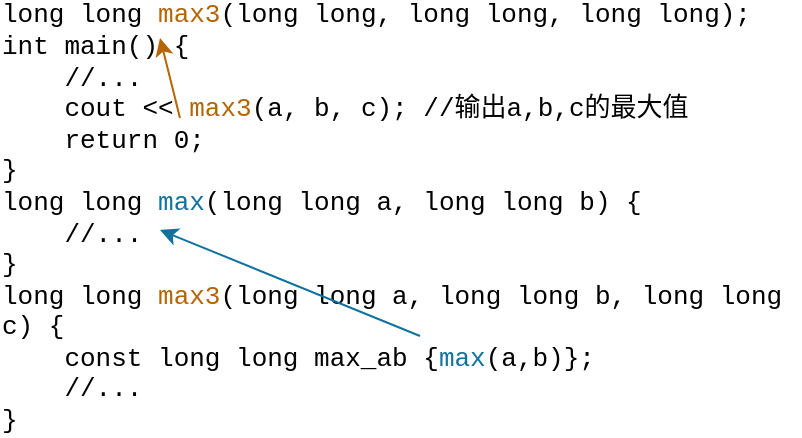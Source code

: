 <mxfile version="22.1.15" type="device">
  <diagram name="Page-1" id="0cTg1ATg_wTE1AY6Kk14">
    <mxGraphModel dx="651" dy="447" grid="1" gridSize="10" guides="1" tooltips="1" connect="1" arrows="1" fold="1" page="1" pageScale="1" pageWidth="850" pageHeight="1100" math="0" shadow="0">
      <root>
        <mxCell id="0" />
        <mxCell id="1" parent="0" />
        <mxCell id="BY5YRzPkRkQP1guB2b03-7" value="&lt;div style=&quot;border-color: var(--border-color); font-family: Consolas, &amp;quot;Courier New&amp;quot;, monospace; font-size: 13px; text-align: left;&quot;&gt;long long &lt;font color=&quot;#b46504&quot;&gt;max3&lt;/font&gt;(long long, long long, long long);&lt;br style=&quot;border-color: var(--border-color);&quot;&gt;&lt;/div&gt;&lt;div style=&quot;border-color: var(--border-color); font-family: Consolas, &amp;quot;Courier New&amp;quot;, monospace; font-size: 13px; text-align: left;&quot;&gt;int main() {&lt;/div&gt;&lt;div style=&quot;border-color: var(--border-color); font-family: Consolas, &amp;quot;Courier New&amp;quot;, monospace; font-size: 13px; text-align: left;&quot;&gt;&amp;nbsp; &amp;nbsp; //...&lt;/div&gt;&lt;div style=&quot;border-color: var(--border-color); font-family: Consolas, &amp;quot;Courier New&amp;quot;, monospace; font-size: 13px; text-align: left;&quot;&gt;&amp;nbsp; &amp;nbsp; cout &amp;lt;&amp;lt; &lt;font color=&quot;#b46504&quot;&gt;max3&lt;/font&gt;(a, b, c); //输出a,b,c的最大值&lt;/div&gt;&lt;div style=&quot;border-color: var(--border-color); font-family: Consolas, &amp;quot;Courier New&amp;quot;, monospace; font-size: 13px; text-align: left;&quot;&gt;&amp;nbsp; &amp;nbsp; return 0;&lt;/div&gt;&lt;div style=&quot;border-color: var(--border-color); font-family: Consolas, &amp;quot;Courier New&amp;quot;, monospace; font-size: 13px; text-align: left;&quot;&gt;}&lt;/div&gt;&lt;div style=&quot;border-color: var(--border-color); font-family: Consolas, &amp;quot;Courier New&amp;quot;, monospace; font-size: 13px; text-align: left;&quot;&gt;long long &lt;font color=&quot;#10739e&quot;&gt;max&lt;/font&gt;(long long a, long long b) {&lt;/div&gt;&lt;div style=&quot;border-color: var(--border-color); font-family: Consolas, &amp;quot;Courier New&amp;quot;, monospace; font-size: 13px; text-align: left;&quot;&gt;&amp;nbsp; &amp;nbsp; //...&lt;/div&gt;&lt;div style=&quot;border-color: var(--border-color); font-family: Consolas, &amp;quot;Courier New&amp;quot;, monospace; font-size: 13px; text-align: left;&quot;&gt;}&lt;/div&gt;&lt;div style=&quot;border-color: var(--border-color); font-family: Consolas, &amp;quot;Courier New&amp;quot;, monospace; font-size: 13px; text-align: left;&quot;&gt;long long &lt;font color=&quot;#b46504&quot;&gt;max3&lt;/font&gt;(long long a, long long b, long long c) {&lt;/div&gt;&lt;div style=&quot;border-color: var(--border-color); font-family: Consolas, &amp;quot;Courier New&amp;quot;, monospace; font-size: 13px; text-align: left;&quot;&gt;&amp;nbsp; &amp;nbsp; const long long max_ab {&lt;font color=&quot;#10739e&quot;&gt;max&lt;/font&gt;(a,b)};&lt;/div&gt;&lt;div style=&quot;border-color: var(--border-color); font-family: Consolas, &amp;quot;Courier New&amp;quot;, monospace; font-size: 13px; text-align: left;&quot;&gt;&amp;nbsp; &amp;nbsp; //...&lt;/div&gt;&lt;div style=&quot;border-color: var(--border-color); font-family: Consolas, &amp;quot;Courier New&amp;quot;, monospace; font-size: 13px; text-align: left;&quot;&gt;}&lt;/div&gt;" style="text;html=1;strokeColor=none;fillColor=none;align=center;verticalAlign=middle;whiteSpace=wrap;rounded=0;" parent="1" vertex="1">
          <mxGeometry x="160" y="280" width="400" height="200" as="geometry" />
        </mxCell>
        <mxCell id="BY5YRzPkRkQP1guB2b03-8" value="" style="endArrow=classic;html=1;rounded=0;fillColor=#ffe6cc;strokeColor=#10739E;" parent="1" edge="1">
          <mxGeometry width="50" height="50" relative="1" as="geometry">
            <mxPoint x="370" y="439" as="sourcePoint" />
            <mxPoint x="240" y="386" as="targetPoint" />
          </mxGeometry>
        </mxCell>
        <mxCell id="BY5YRzPkRkQP1guB2b03-9" value="" style="endArrow=classic;html=1;rounded=0;fillColor=#fad7ac;strokeColor=#b46504;" parent="1" edge="1">
          <mxGeometry width="50" height="50" relative="1" as="geometry">
            <mxPoint x="250" y="330" as="sourcePoint" />
            <mxPoint x="240" y="290" as="targetPoint" />
          </mxGeometry>
        </mxCell>
      </root>
    </mxGraphModel>
  </diagram>
</mxfile>
